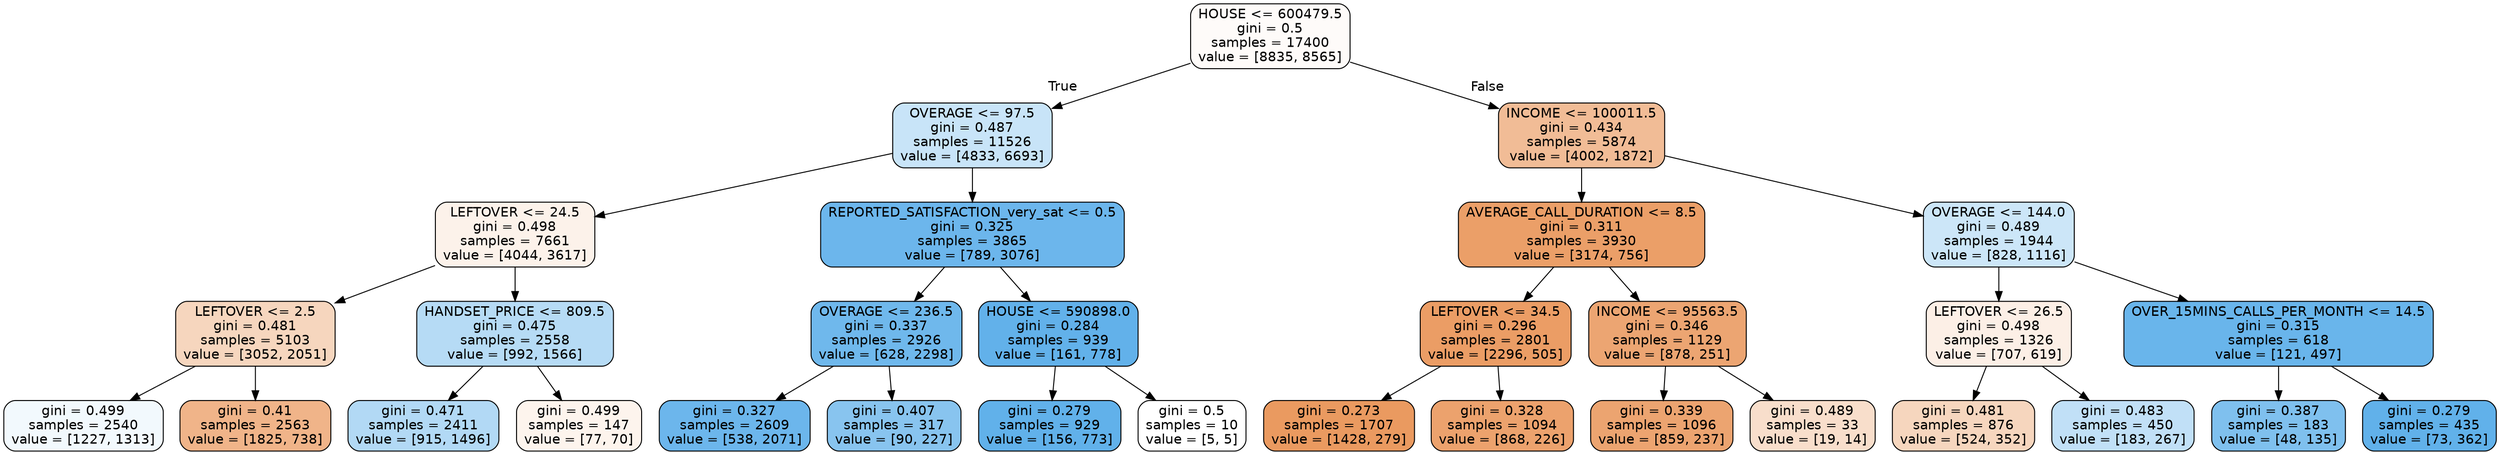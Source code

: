 digraph Tree {
node [shape=box, style="filled, rounded", color="black", fontname="helvetica"] ;
edge [fontname="helvetica"] ;
0 [label="HOUSE <= 600479.5\ngini = 0.5\nsamples = 17400\nvalue = [8835, 8565]", fillcolor="#fefbf9"] ;
1 [label="OVERAGE <= 97.5\ngini = 0.487\nsamples = 11526\nvalue = [4833, 6693]", fillcolor="#c8e4f8"] ;
0 -> 1 [labeldistance=2.5, labelangle=45, headlabel="True"] ;
2 [label="LEFTOVER <= 24.5\ngini = 0.498\nsamples = 7661\nvalue = [4044, 3617]", fillcolor="#fcf2ea"] ;
1 -> 2 ;
3 [label="LEFTOVER <= 2.5\ngini = 0.481\nsamples = 5103\nvalue = [3052, 2051]", fillcolor="#f6d6be"] ;
2 -> 3 ;
4 [label="gini = 0.499\nsamples = 2540\nvalue = [1227, 1313]", fillcolor="#f2f9fd"] ;
3 -> 4 ;
5 [label="gini = 0.41\nsamples = 2563\nvalue = [1825, 738]", fillcolor="#f0b489"] ;
3 -> 5 ;
6 [label="HANDSET_PRICE <= 809.5\ngini = 0.475\nsamples = 2558\nvalue = [992, 1566]", fillcolor="#b6dbf5"] ;
2 -> 6 ;
7 [label="gini = 0.471\nsamples = 2411\nvalue = [915, 1496]", fillcolor="#b2d9f5"] ;
6 -> 7 ;
8 [label="gini = 0.499\nsamples = 147\nvalue = [77, 70]", fillcolor="#fdf4ed"] ;
6 -> 8 ;
9 [label="REPORTED_SATISFACTION_very_sat <= 0.5\ngini = 0.325\nsamples = 3865\nvalue = [789, 3076]", fillcolor="#6cb6ec"] ;
1 -> 9 ;
10 [label="OVERAGE <= 236.5\ngini = 0.337\nsamples = 2926\nvalue = [628, 2298]", fillcolor="#6fb8ec"] ;
9 -> 10 ;
11 [label="gini = 0.327\nsamples = 2609\nvalue = [538, 2071]", fillcolor="#6cb6ec"] ;
10 -> 11 ;
12 [label="gini = 0.407\nsamples = 317\nvalue = [90, 227]", fillcolor="#88c4ef"] ;
10 -> 12 ;
13 [label="HOUSE <= 590898.0\ngini = 0.284\nsamples = 939\nvalue = [161, 778]", fillcolor="#62b1ea"] ;
9 -> 13 ;
14 [label="gini = 0.279\nsamples = 929\nvalue = [156, 773]", fillcolor="#61b1ea"] ;
13 -> 14 ;
15 [label="gini = 0.5\nsamples = 10\nvalue = [5, 5]", fillcolor="#ffffff"] ;
13 -> 15 ;
16 [label="INCOME <= 100011.5\ngini = 0.434\nsamples = 5874\nvalue = [4002, 1872]", fillcolor="#f1bc96"] ;
0 -> 16 [labeldistance=2.5, labelangle=-45, headlabel="False"] ;
17 [label="AVERAGE_CALL_DURATION <= 8.5\ngini = 0.311\nsamples = 3930\nvalue = [3174, 756]", fillcolor="#eb9f68"] ;
16 -> 17 ;
18 [label="LEFTOVER <= 34.5\ngini = 0.296\nsamples = 2801\nvalue = [2296, 505]", fillcolor="#eb9d65"] ;
17 -> 18 ;
19 [label="gini = 0.273\nsamples = 1707\nvalue = [1428, 279]", fillcolor="#ea9a60"] ;
18 -> 19 ;
20 [label="gini = 0.328\nsamples = 1094\nvalue = [868, 226]", fillcolor="#eca26d"] ;
18 -> 20 ;
21 [label="INCOME <= 95563.5\ngini = 0.346\nsamples = 1129\nvalue = [878, 251]", fillcolor="#eca572"] ;
17 -> 21 ;
22 [label="gini = 0.339\nsamples = 1096\nvalue = [859, 237]", fillcolor="#eca470"] ;
21 -> 22 ;
23 [label="gini = 0.489\nsamples = 33\nvalue = [19, 14]", fillcolor="#f8decb"] ;
21 -> 23 ;
24 [label="OVERAGE <= 144.0\ngini = 0.489\nsamples = 1944\nvalue = [828, 1116]", fillcolor="#cce6f8"] ;
16 -> 24 ;
25 [label="LEFTOVER <= 26.5\ngini = 0.498\nsamples = 1326\nvalue = [707, 619]", fillcolor="#fcefe6"] ;
24 -> 25 ;
26 [label="gini = 0.481\nsamples = 876\nvalue = [524, 352]", fillcolor="#f6d6be"] ;
25 -> 26 ;
27 [label="gini = 0.483\nsamples = 450\nvalue = [183, 267]", fillcolor="#c1e0f7"] ;
25 -> 27 ;
28 [label="OVER_15MINS_CALLS_PER_MONTH <= 14.5\ngini = 0.315\nsamples = 618\nvalue = [121, 497]", fillcolor="#69b5eb"] ;
24 -> 28 ;
29 [label="gini = 0.387\nsamples = 183\nvalue = [48, 135]", fillcolor="#7fc0ee"] ;
28 -> 29 ;
30 [label="gini = 0.279\nsamples = 435\nvalue = [73, 362]", fillcolor="#61b1ea"] ;
28 -> 30 ;
}
